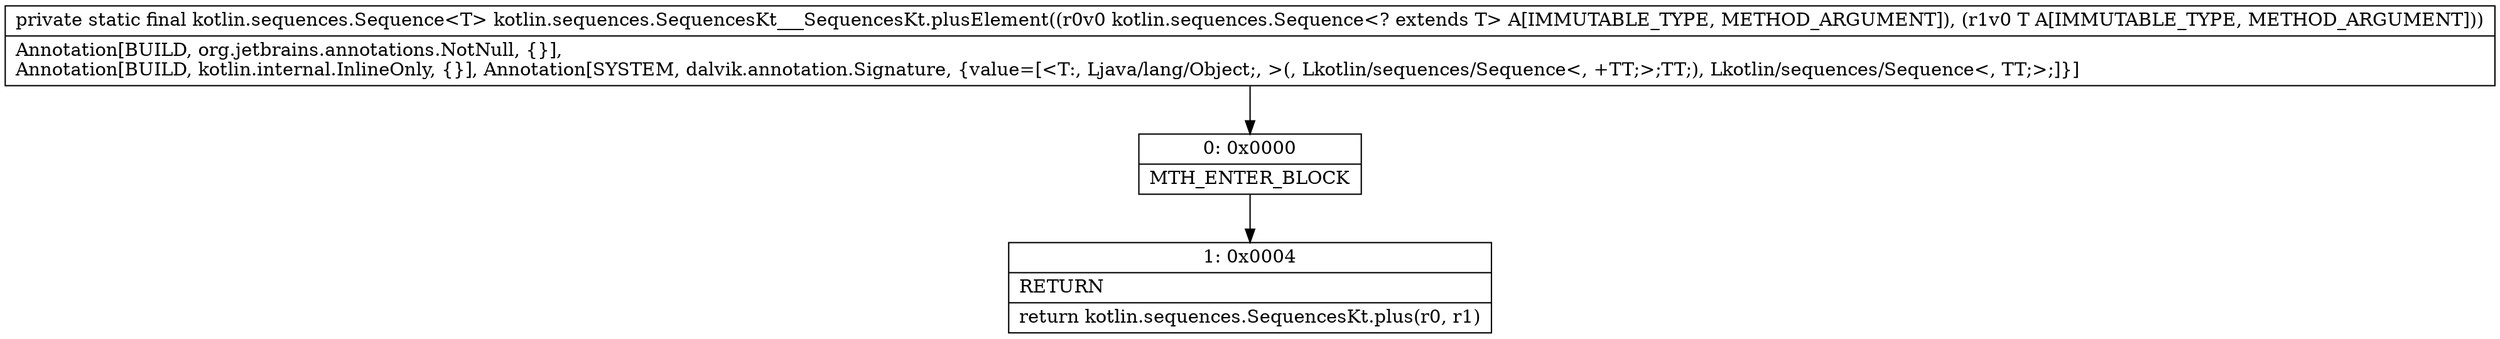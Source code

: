 digraph "CFG forkotlin.sequences.SequencesKt___SequencesKt.plusElement(Lkotlin\/sequences\/Sequence;Ljava\/lang\/Object;)Lkotlin\/sequences\/Sequence;" {
Node_0 [shape=record,label="{0\:\ 0x0000|MTH_ENTER_BLOCK\l}"];
Node_1 [shape=record,label="{1\:\ 0x0004|RETURN\l|return kotlin.sequences.SequencesKt.plus(r0, r1)\l}"];
MethodNode[shape=record,label="{private static final kotlin.sequences.Sequence\<T\> kotlin.sequences.SequencesKt___SequencesKt.plusElement((r0v0 kotlin.sequences.Sequence\<? extends T\> A[IMMUTABLE_TYPE, METHOD_ARGUMENT]), (r1v0 T A[IMMUTABLE_TYPE, METHOD_ARGUMENT]))  | Annotation[BUILD, org.jetbrains.annotations.NotNull, \{\}], \lAnnotation[BUILD, kotlin.internal.InlineOnly, \{\}], Annotation[SYSTEM, dalvik.annotation.Signature, \{value=[\<T:, Ljava\/lang\/Object;, \>(, Lkotlin\/sequences\/Sequence\<, +TT;\>;TT;), Lkotlin\/sequences\/Sequence\<, TT;\>;]\}]\l}"];
MethodNode -> Node_0;
Node_0 -> Node_1;
}

